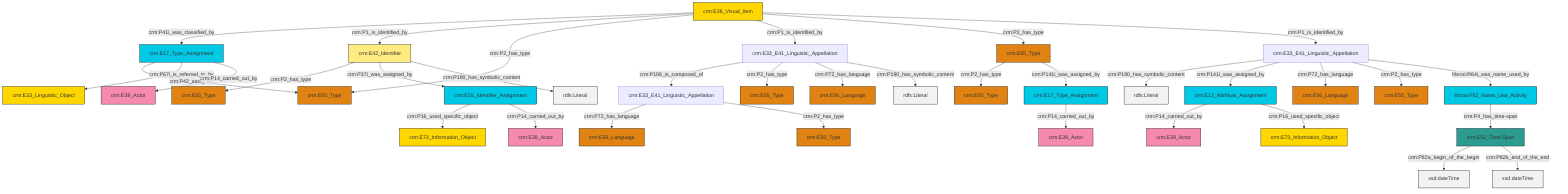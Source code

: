 graph TD
classDef Literal fill:#f2f2f2,stroke:#000000;
classDef CRM_Entity fill:#FFFFFF,stroke:#000000;
classDef Temporal_Entity fill:#00C9E6, stroke:#000000;
classDef Type fill:#E18312, stroke:#000000;
classDef Time-Span fill:#2C9C91, stroke:#000000;
classDef Appellation fill:#FFEB7F, stroke:#000000;
classDef Place fill:#008836, stroke:#000000;
classDef Persistent_Item fill:#B266B2, stroke:#000000;
classDef Conceptual_Object fill:#FFD700, stroke:#000000;
classDef Physical_Thing fill:#D2B48C, stroke:#000000;
classDef Actor fill:#f58aad, stroke:#000000;
classDef PC_Classes fill:#4ce600, stroke:#000000;
classDef Multi fill:#cccccc,stroke:#000000;

0["crm:E33_E41_Linguistic_Appellation"]:::Default -->|crm:P72_has_language| 2["crm:E56_Language"]:::Type
5["crm:E36_Visual_Item"]:::Conceptual_Object -->|crm:P41i_was_classified_by| 6["crm:E17_Type_Assignment"]:::Temporal_Entity
7["crm:E42_Identifier"]:::Appellation -->|crm:P2_has_type| 8["crm:E55_Type"]:::Type
11["crm:E33_E41_Linguistic_Appellation"]:::Default -->|crm:P106_is_composed_of| 0["crm:E33_E41_Linguistic_Appellation"]:::Default
5["crm:E36_Visual_Item"]:::Conceptual_Object -->|crm:P1_is_identified_by| 7["crm:E42_Identifier"]:::Appellation
12["crm:E52_Time-Span"]:::Time-Span -->|crm:P82a_begin_of_the_begin| 13[xsd:dateTime]:::Literal
6["crm:E17_Type_Assignment"]:::Temporal_Entity -->|crm:P42_assigned| 14["crm:E55_Type"]:::Type
17["crm:E33_E41_Linguistic_Appellation"]:::Default -->|crm:P190_has_symbolic_content| 18[rdfs:Literal]:::Literal
7["crm:E42_Identifier"]:::Appellation -->|crm:P37i_was_assigned_by| 21["crm:E15_Identifier_Assignment"]:::Temporal_Entity
6["crm:E17_Type_Assignment"]:::Temporal_Entity -->|crm:P67i_is_referred_to_by| 22["crm:E33_Linguistic_Object"]:::Conceptual_Object
26["crm:E17_Type_Assignment"]:::Temporal_Entity -->|crm:P14_carried_out_by| 27["crm:E39_Actor"]:::Actor
23["frbroo:F52_Name_Use_Activity"]:::Temporal_Entity -->|crm:P4_has_time-span| 12["crm:E52_Time-Span"]:::Time-Span
5["crm:E36_Visual_Item"]:::Conceptual_Object -->|crm:P2_has_type| 14["crm:E55_Type"]:::Type
0["crm:E33_E41_Linguistic_Appellation"]:::Default -->|crm:P2_has_type| 31["crm:E55_Type"]:::Type
17["crm:E33_E41_Linguistic_Appellation"]:::Default -->|crm:P141i_was_assigned_by| 32["crm:E13_Attribute_Assignment"]:::Temporal_Entity
17["crm:E33_E41_Linguistic_Appellation"]:::Default -->|crm:P72_has_language| 38["crm:E56_Language"]:::Type
5["crm:E36_Visual_Item"]:::Conceptual_Object -->|crm:P1_is_identified_by| 11["crm:E33_E41_Linguistic_Appellation"]:::Default
7["crm:E42_Identifier"]:::Appellation -->|crm:P190_has_symbolic_content| 41[rdfs:Literal]:::Literal
11["crm:E33_E41_Linguistic_Appellation"]:::Default -->|crm:P2_has_type| 19["crm:E55_Type"]:::Type
11["crm:E33_E41_Linguistic_Appellation"]:::Default -->|crm:P72_has_language| 28["crm:E56_Language"]:::Type
32["crm:E13_Attribute_Assignment"]:::Temporal_Entity -->|crm:P14_carried_out_by| 9["crm:E39_Actor"]:::Actor
5["crm:E36_Visual_Item"]:::Conceptual_Object -->|crm:P2_has_type| 3["crm:E55_Type"]:::Type
6["crm:E17_Type_Assignment"]:::Temporal_Entity -->|crm:P14_carried_out_by| 15["crm:E39_Actor"]:::Actor
32["crm:E13_Attribute_Assignment"]:::Temporal_Entity -->|crm:P16_used_specific_object| 49["crm:E73_Information_Object"]:::Conceptual_Object
21["crm:E15_Identifier_Assignment"]:::Temporal_Entity -->|crm:P16_used_specific_object| 34["crm:E73_Information_Object"]:::Conceptual_Object
5["crm:E36_Visual_Item"]:::Conceptual_Object -->|crm:P1_is_identified_by| 17["crm:E33_E41_Linguistic_Appellation"]:::Default
21["crm:E15_Identifier_Assignment"]:::Temporal_Entity -->|crm:P14_carried_out_by| 44["crm:E39_Actor"]:::Actor
12["crm:E52_Time-Span"]:::Time-Span -->|crm:P82b_end_of_the_end| 56[xsd:dateTime]:::Literal
17["crm:E33_E41_Linguistic_Appellation"]:::Default -->|crm:P2_has_type| 36["crm:E55_Type"]:::Type
3["crm:E55_Type"]:::Type -->|crm:P2_has_type| 39["crm:E55_Type"]:::Type
3["crm:E55_Type"]:::Type -->|crm:P141i_was_assigned_by| 26["crm:E17_Type_Assignment"]:::Temporal_Entity
17["crm:E33_E41_Linguistic_Appellation"]:::Default -->|frbroo:R64i_was_name_used_by| 23["frbroo:F52_Name_Use_Activity"]:::Temporal_Entity
11["crm:E33_E41_Linguistic_Appellation"]:::Default -->|crm:P190_has_symbolic_content| 63[rdfs:Literal]:::Literal